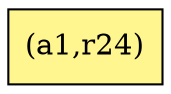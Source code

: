 digraph G {
rankdir=BT;ranksep="2.0";
"(a1,r24)" [shape=record,fillcolor=khaki1,style=filled,label="{(a1,r24)}"];
}